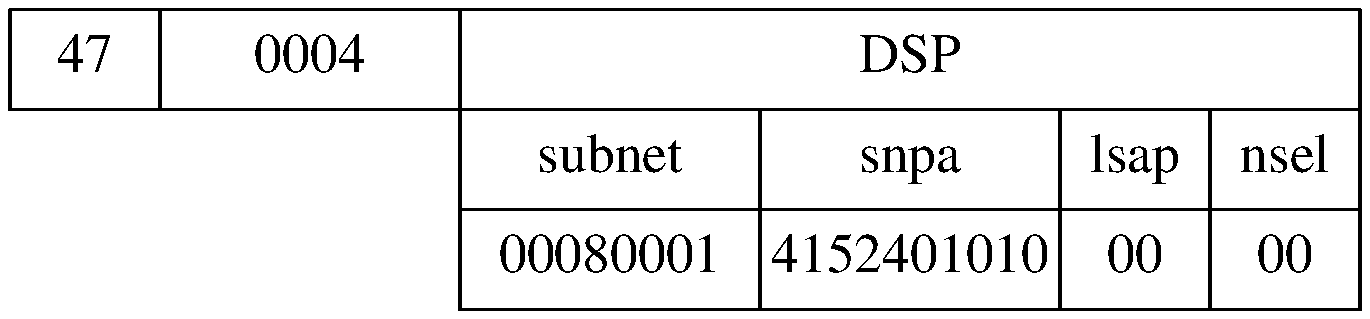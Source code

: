 .PS
.ps 20
## figure E-5
B1:	box "47" 
B2:	box "0004" with .w at B1.e width 2*boxwid
B3:	box "DSP" with .w at B2.e width 6*boxwid
B4:	box "subnet" with .nw at B3.sw width 2*boxwid
B5:	box "snpa" with .w at B4.e width 2*boxwid
B6:	box "lsap" with .w at B5.e
B7:	box "nsel" with .w at B6.e
B8:	box "00080001" with .nw at B4.sw width 2*boxwid
B9:	box "4152401010" with .w at B8.e width 2*boxwid
B10:	box "00" with .w at B9.e
B11:	box "00" with .w at B10.e
##
.PE
